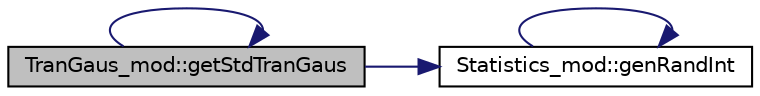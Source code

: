 digraph "TranGaus_mod::getStdTranGaus"
{
 // LATEX_PDF_SIZE
  edge [fontname="Helvetica",fontsize="10",labelfontname="Helvetica",labelfontsize="10"];
  node [fontname="Helvetica",fontsize="10",shape=record];
  rankdir="LR";
  Node1 [label="TranGaus_mod::getStdTranGaus",height=0.2,width=0.4,color="black", fillcolor="grey75", style="filled", fontcolor="black",tooltip="Return a pseudorandom number from a truncated Standard Gaussian distribution. Example:"];
  Node1 -> Node2 [color="midnightblue",fontsize="10",style="solid",fontname="Helvetica"];
  Node2 [label="Statistics_mod::genRandInt",height=0.2,width=0.4,color="black", fillcolor="white", style="filled",URL="$namespaceStatistics__mod.html#a5ea2ddbbf4700b69f1c8076e336c9687",tooltip="Return an integer uniformly-distributed random integer-valued number in the range [lowerBound ,..."];
  Node2 -> Node2 [color="midnightblue",fontsize="10",style="solid",fontname="Helvetica"];
  Node1 -> Node1 [color="midnightblue",fontsize="10",style="solid",fontname="Helvetica"];
}
